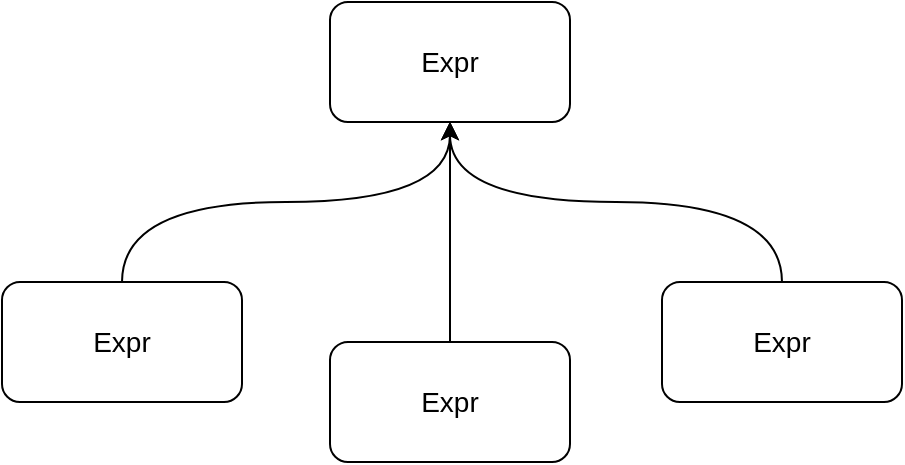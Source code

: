 <mxfile version="14.1.7" type="device"><diagram id="PzFBdS8BFsTm_NmxwGAg" name="Page-1"><mxGraphModel dx="965" dy="609" grid="1" gridSize="10" guides="1" tooltips="1" connect="1" arrows="1" fold="1" page="1" pageScale="1" pageWidth="827" pageHeight="1169" math="0" shadow="0"><root><mxCell id="0"/><mxCell id="1" parent="0"/><mxCell id="pNXg9m5aFaMHhP5FXOZg-1" value="&lt;font style=&quot;font-size: 14px&quot;&gt;Expr&lt;/font&gt;" style="rounded=1;whiteSpace=wrap;html=1;" vertex="1" parent="1"><mxGeometry x="354" y="170" width="120" height="60" as="geometry"/></mxCell><mxCell id="pNXg9m5aFaMHhP5FXOZg-9" value="" style="edgeStyle=orthogonalEdgeStyle;curved=1;rounded=0;orthogonalLoop=1;jettySize=auto;html=1;" edge="1" parent="1" source="pNXg9m5aFaMHhP5FXOZg-5" target="pNXg9m5aFaMHhP5FXOZg-1"><mxGeometry relative="1" as="geometry"/></mxCell><mxCell id="pNXg9m5aFaMHhP5FXOZg-5" value="&lt;font style=&quot;font-size: 14px&quot;&gt;Expr&lt;/font&gt;" style="rounded=1;whiteSpace=wrap;html=1;" vertex="1" parent="1"><mxGeometry x="354" y="340" width="120" height="60" as="geometry"/></mxCell><mxCell id="pNXg9m5aFaMHhP5FXOZg-8" style="edgeStyle=orthogonalEdgeStyle;rounded=0;orthogonalLoop=1;jettySize=auto;html=1;exitX=0.5;exitY=0;exitDx=0;exitDy=0;entryX=0.5;entryY=1;entryDx=0;entryDy=0;curved=1;" edge="1" parent="1" source="pNXg9m5aFaMHhP5FXOZg-6" target="pNXg9m5aFaMHhP5FXOZg-1"><mxGeometry relative="1" as="geometry"/></mxCell><mxCell id="pNXg9m5aFaMHhP5FXOZg-6" value="&lt;font style=&quot;font-size: 14px&quot;&gt;Expr&lt;/font&gt;" style="rounded=1;whiteSpace=wrap;html=1;" vertex="1" parent="1"><mxGeometry x="190" y="310" width="120" height="60" as="geometry"/></mxCell><mxCell id="pNXg9m5aFaMHhP5FXOZg-11" style="edgeStyle=orthogonalEdgeStyle;curved=1;rounded=0;orthogonalLoop=1;jettySize=auto;html=1;exitX=0.5;exitY=0;exitDx=0;exitDy=0;entryX=0.5;entryY=1;entryDx=0;entryDy=0;" edge="1" parent="1" source="pNXg9m5aFaMHhP5FXOZg-7" target="pNXg9m5aFaMHhP5FXOZg-1"><mxGeometry relative="1" as="geometry"/></mxCell><mxCell id="pNXg9m5aFaMHhP5FXOZg-7" value="&lt;font style=&quot;font-size: 14px&quot;&gt;Expr&lt;/font&gt;" style="rounded=1;whiteSpace=wrap;html=1;" vertex="1" parent="1"><mxGeometry x="520" y="310" width="120" height="60" as="geometry"/></mxCell></root></mxGraphModel></diagram></mxfile>